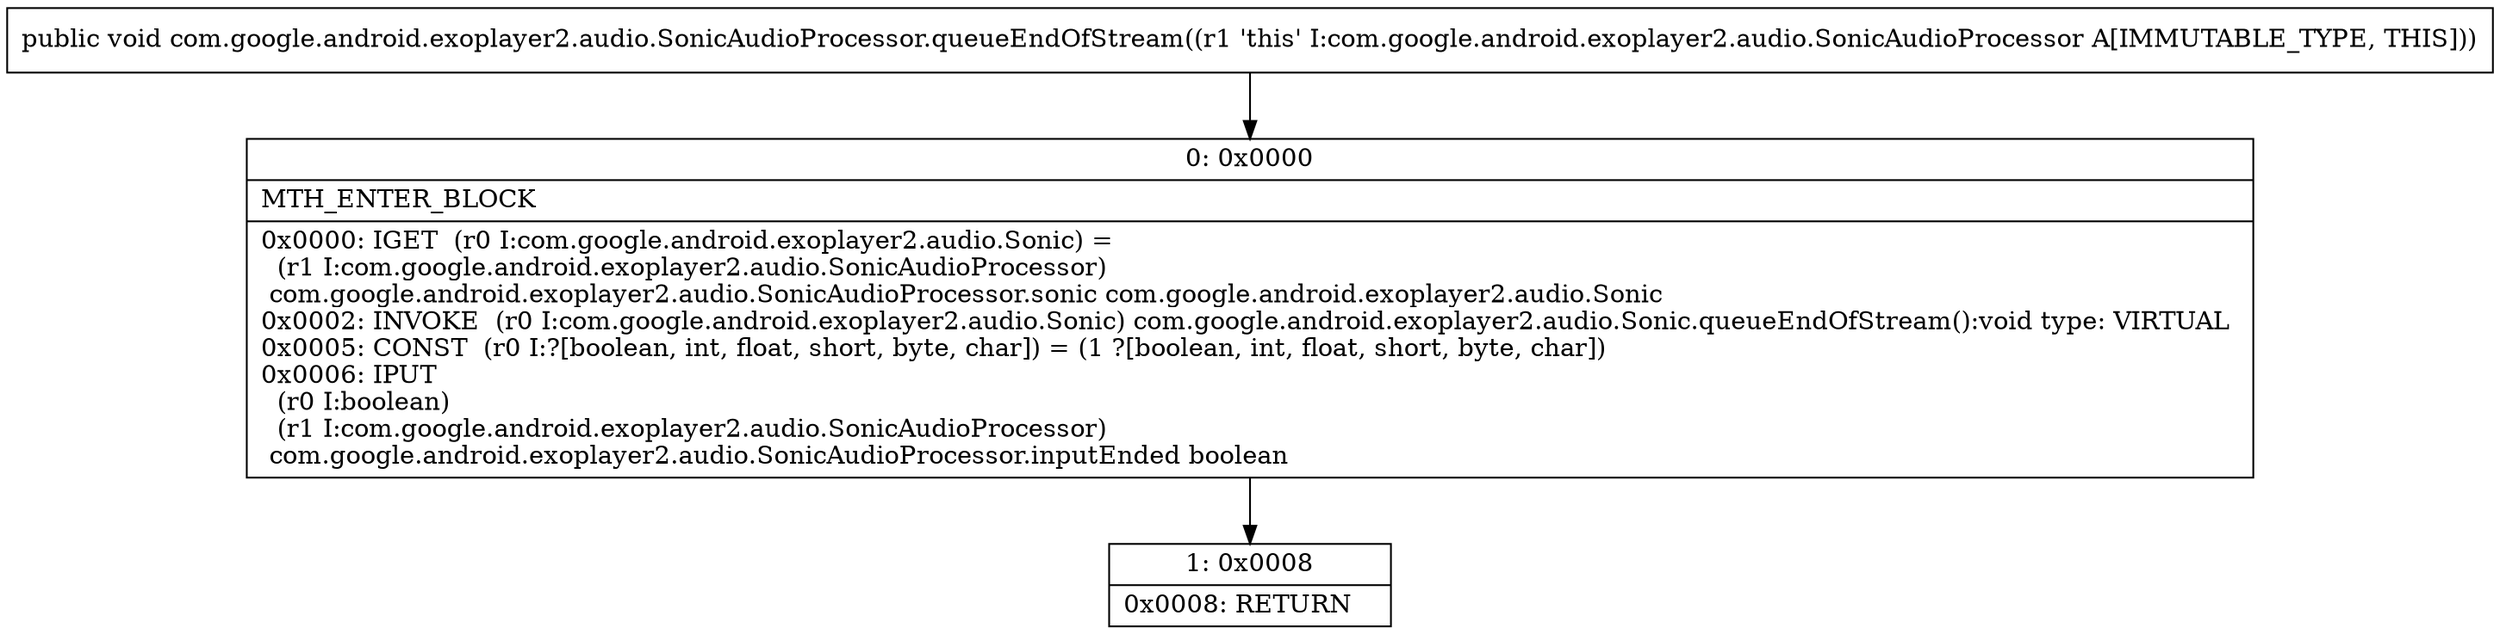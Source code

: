 digraph "CFG forcom.google.android.exoplayer2.audio.SonicAudioProcessor.queueEndOfStream()V" {
Node_0 [shape=record,label="{0\:\ 0x0000|MTH_ENTER_BLOCK\l|0x0000: IGET  (r0 I:com.google.android.exoplayer2.audio.Sonic) = \l  (r1 I:com.google.android.exoplayer2.audio.SonicAudioProcessor)\l com.google.android.exoplayer2.audio.SonicAudioProcessor.sonic com.google.android.exoplayer2.audio.Sonic \l0x0002: INVOKE  (r0 I:com.google.android.exoplayer2.audio.Sonic) com.google.android.exoplayer2.audio.Sonic.queueEndOfStream():void type: VIRTUAL \l0x0005: CONST  (r0 I:?[boolean, int, float, short, byte, char]) = (1 ?[boolean, int, float, short, byte, char]) \l0x0006: IPUT  \l  (r0 I:boolean)\l  (r1 I:com.google.android.exoplayer2.audio.SonicAudioProcessor)\l com.google.android.exoplayer2.audio.SonicAudioProcessor.inputEnded boolean \l}"];
Node_1 [shape=record,label="{1\:\ 0x0008|0x0008: RETURN   \l}"];
MethodNode[shape=record,label="{public void com.google.android.exoplayer2.audio.SonicAudioProcessor.queueEndOfStream((r1 'this' I:com.google.android.exoplayer2.audio.SonicAudioProcessor A[IMMUTABLE_TYPE, THIS])) }"];
MethodNode -> Node_0;
Node_0 -> Node_1;
}

